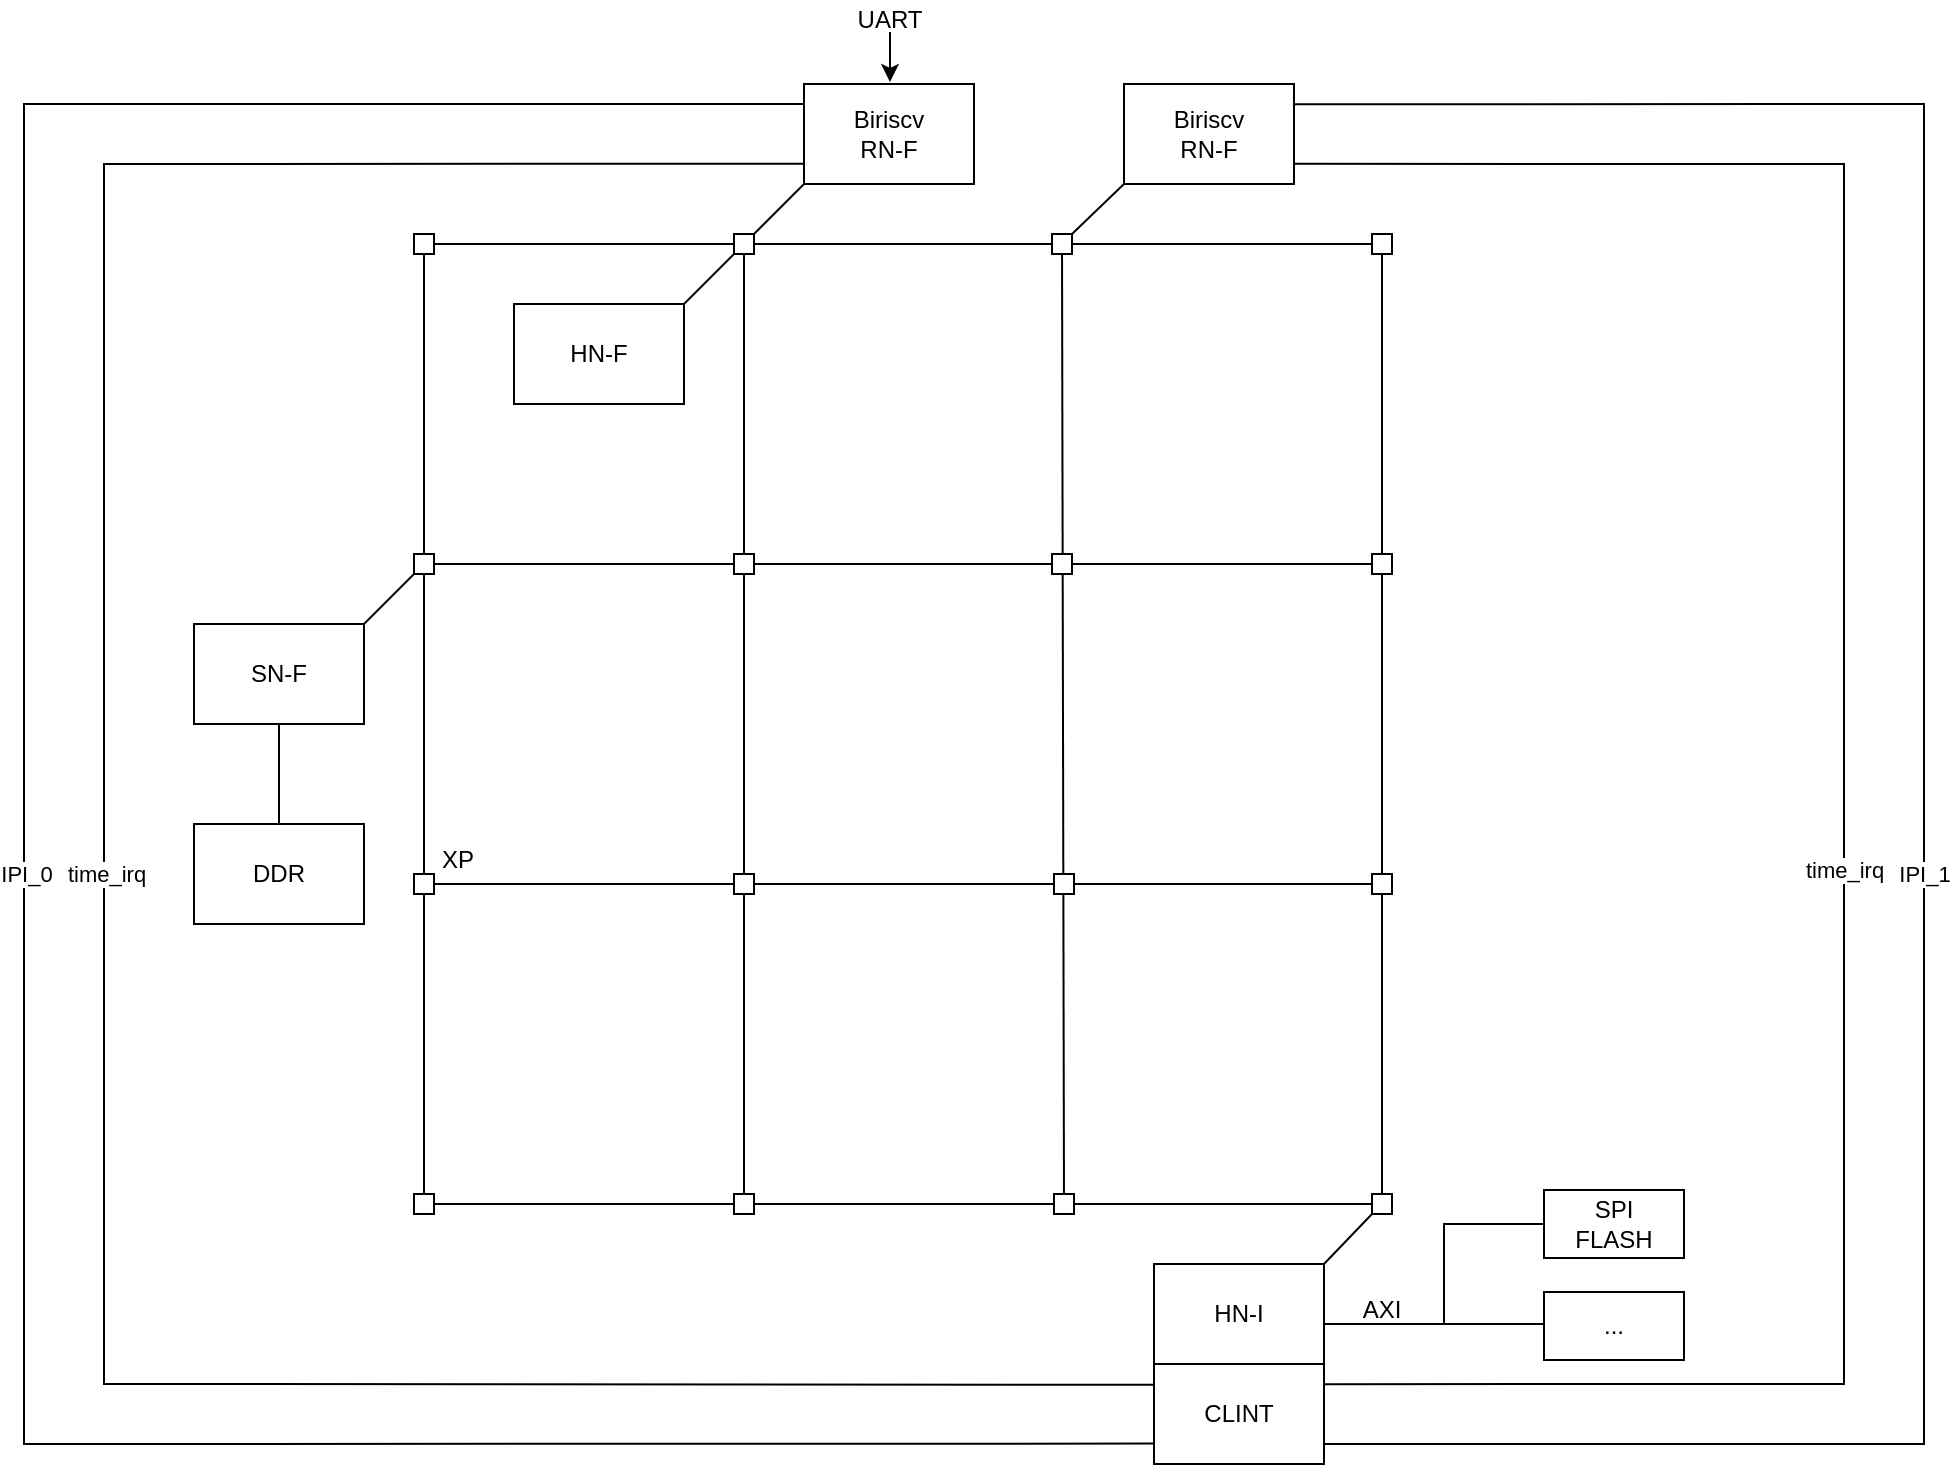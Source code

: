 <mxfile version="21.2.8" type="device">
  <diagram name="Page-1" id="LC4A4CDqA60hoJebNvqy">
    <mxGraphModel dx="1990" dy="1212" grid="1" gridSize="10" guides="1" tooltips="1" connect="1" arrows="1" fold="1" page="1" pageScale="1" pageWidth="1169" pageHeight="827" math="0" shadow="0">
      <root>
        <mxCell id="0" />
        <mxCell id="1" parent="0" />
        <mxCell id="0xmivkQUzniH5dG8GMv2-1" value="" style="endArrow=none;html=1;rounded=0;" edge="1" parent="1">
          <mxGeometry width="50" height="50" relative="1" as="geometry">
            <mxPoint x="320" y="160" as="sourcePoint" />
            <mxPoint x="800" y="160" as="targetPoint" />
          </mxGeometry>
        </mxCell>
        <mxCell id="0xmivkQUzniH5dG8GMv2-2" value="" style="endArrow=none;html=1;rounded=0;" edge="1" parent="1">
          <mxGeometry width="50" height="50" relative="1" as="geometry">
            <mxPoint x="320" y="320" as="sourcePoint" />
            <mxPoint x="800" y="320" as="targetPoint" />
          </mxGeometry>
        </mxCell>
        <mxCell id="0xmivkQUzniH5dG8GMv2-3" value="" style="endArrow=none;html=1;rounded=0;" edge="1" parent="1">
          <mxGeometry width="50" height="50" relative="1" as="geometry">
            <mxPoint x="320" y="480" as="sourcePoint" />
            <mxPoint x="800" y="480" as="targetPoint" />
          </mxGeometry>
        </mxCell>
        <mxCell id="0xmivkQUzniH5dG8GMv2-4" value="" style="endArrow=none;html=1;rounded=0;" edge="1" parent="1">
          <mxGeometry width="50" height="50" relative="1" as="geometry">
            <mxPoint x="320" y="640" as="sourcePoint" />
            <mxPoint x="800" y="640" as="targetPoint" />
          </mxGeometry>
        </mxCell>
        <mxCell id="0xmivkQUzniH5dG8GMv2-5" value="" style="endArrow=none;html=1;rounded=0;" edge="1" parent="1">
          <mxGeometry width="50" height="50" relative="1" as="geometry">
            <mxPoint x="320" y="640" as="sourcePoint" />
            <mxPoint x="320" y="160" as="targetPoint" />
          </mxGeometry>
        </mxCell>
        <mxCell id="0xmivkQUzniH5dG8GMv2-6" value="" style="endArrow=none;html=1;rounded=0;" edge="1" parent="1">
          <mxGeometry width="50" height="50" relative="1" as="geometry">
            <mxPoint x="480" y="640" as="sourcePoint" />
            <mxPoint x="480" y="160" as="targetPoint" />
          </mxGeometry>
        </mxCell>
        <mxCell id="0xmivkQUzniH5dG8GMv2-7" value="" style="endArrow=none;html=1;rounded=0;" edge="1" parent="1">
          <mxGeometry width="50" height="50" relative="1" as="geometry">
            <mxPoint x="640" y="640" as="sourcePoint" />
            <mxPoint x="639" y="160" as="targetPoint" />
          </mxGeometry>
        </mxCell>
        <mxCell id="0xmivkQUzniH5dG8GMv2-8" value="" style="endArrow=none;html=1;rounded=0;" edge="1" parent="1">
          <mxGeometry width="50" height="50" relative="1" as="geometry">
            <mxPoint x="799" y="640" as="sourcePoint" />
            <mxPoint x="799" y="160" as="targetPoint" />
          </mxGeometry>
        </mxCell>
        <mxCell id="0xmivkQUzniH5dG8GMv2-25" value="" style="rounded=0;whiteSpace=wrap;html=1;" vertex="1" parent="1">
          <mxGeometry x="315" y="315" width="10" height="10" as="geometry" />
        </mxCell>
        <mxCell id="0xmivkQUzniH5dG8GMv2-26" value="" style="rounded=0;whiteSpace=wrap;html=1;" vertex="1" parent="1">
          <mxGeometry x="315" y="155" width="10" height="10" as="geometry" />
        </mxCell>
        <mxCell id="0xmivkQUzniH5dG8GMv2-27" value="" style="rounded=0;whiteSpace=wrap;html=1;" vertex="1" parent="1">
          <mxGeometry x="315" y="635" width="10" height="10" as="geometry" />
        </mxCell>
        <mxCell id="0xmivkQUzniH5dG8GMv2-28" value="" style="rounded=0;whiteSpace=wrap;html=1;" vertex="1" parent="1">
          <mxGeometry x="315" y="475" width="10" height="10" as="geometry" />
        </mxCell>
        <mxCell id="0xmivkQUzniH5dG8GMv2-29" value="" style="rounded=0;whiteSpace=wrap;html=1;" vertex="1" parent="1">
          <mxGeometry x="475" y="315" width="10" height="10" as="geometry" />
        </mxCell>
        <mxCell id="0xmivkQUzniH5dG8GMv2-30" value="" style="rounded=0;whiteSpace=wrap;html=1;" vertex="1" parent="1">
          <mxGeometry x="475" y="155" width="10" height="10" as="geometry" />
        </mxCell>
        <mxCell id="0xmivkQUzniH5dG8GMv2-31" value="" style="rounded=0;whiteSpace=wrap;html=1;" vertex="1" parent="1">
          <mxGeometry x="475" y="635" width="10" height="10" as="geometry" />
        </mxCell>
        <mxCell id="0xmivkQUzniH5dG8GMv2-32" value="" style="rounded=0;whiteSpace=wrap;html=1;" vertex="1" parent="1">
          <mxGeometry x="475" y="475" width="10" height="10" as="geometry" />
        </mxCell>
        <mxCell id="0xmivkQUzniH5dG8GMv2-33" value="" style="rounded=0;whiteSpace=wrap;html=1;" vertex="1" parent="1">
          <mxGeometry x="634" y="315" width="10" height="10" as="geometry" />
        </mxCell>
        <mxCell id="0xmivkQUzniH5dG8GMv2-34" value="" style="rounded=0;whiteSpace=wrap;html=1;" vertex="1" parent="1">
          <mxGeometry x="634" y="155" width="10" height="10" as="geometry" />
        </mxCell>
        <mxCell id="0xmivkQUzniH5dG8GMv2-35" value="" style="rounded=0;whiteSpace=wrap;html=1;" vertex="1" parent="1">
          <mxGeometry x="635" y="635" width="10" height="10" as="geometry" />
        </mxCell>
        <mxCell id="0xmivkQUzniH5dG8GMv2-36" value="" style="rounded=0;whiteSpace=wrap;html=1;" vertex="1" parent="1">
          <mxGeometry x="635" y="475" width="10" height="10" as="geometry" />
        </mxCell>
        <mxCell id="0xmivkQUzniH5dG8GMv2-37" value="" style="rounded=0;whiteSpace=wrap;html=1;" vertex="1" parent="1">
          <mxGeometry x="794" y="315" width="10" height="10" as="geometry" />
        </mxCell>
        <mxCell id="0xmivkQUzniH5dG8GMv2-38" value="" style="rounded=0;whiteSpace=wrap;html=1;" vertex="1" parent="1">
          <mxGeometry x="794" y="155" width="10" height="10" as="geometry" />
        </mxCell>
        <mxCell id="0xmivkQUzniH5dG8GMv2-39" value="" style="rounded=0;whiteSpace=wrap;html=1;" vertex="1" parent="1">
          <mxGeometry x="794" y="635" width="10" height="10" as="geometry" />
        </mxCell>
        <mxCell id="0xmivkQUzniH5dG8GMv2-40" value="" style="rounded=0;whiteSpace=wrap;html=1;" vertex="1" parent="1">
          <mxGeometry x="794" y="475" width="10" height="10" as="geometry" />
        </mxCell>
        <mxCell id="0xmivkQUzniH5dG8GMv2-42" value="Biriscv&lt;br&gt;RN-F" style="rounded=0;whiteSpace=wrap;html=1;" vertex="1" parent="1">
          <mxGeometry x="510" y="80" width="85" height="50" as="geometry" />
        </mxCell>
        <mxCell id="0xmivkQUzniH5dG8GMv2-43" value="" style="endArrow=none;html=1;rounded=0;entryX=0;entryY=1;entryDx=0;entryDy=0;exitX=1;exitY=0;exitDx=0;exitDy=0;" edge="1" parent="1" source="0xmivkQUzniH5dG8GMv2-30" target="0xmivkQUzniH5dG8GMv2-42">
          <mxGeometry width="50" height="50" relative="1" as="geometry">
            <mxPoint x="496" y="155" as="sourcePoint" />
            <mxPoint x="510" y="135" as="targetPoint" />
          </mxGeometry>
        </mxCell>
        <mxCell id="0xmivkQUzniH5dG8GMv2-46" value="Biriscv&lt;br&gt;RN-F" style="rounded=0;whiteSpace=wrap;html=1;" vertex="1" parent="1">
          <mxGeometry x="670" y="80" width="85" height="50" as="geometry" />
        </mxCell>
        <mxCell id="0xmivkQUzniH5dG8GMv2-47" value="" style="endArrow=none;html=1;rounded=0;entryX=0;entryY=1;entryDx=0;entryDy=0;exitX=1;exitY=0;exitDx=0;exitDy=0;" edge="1" parent="1" target="0xmivkQUzniH5dG8GMv2-46">
          <mxGeometry width="50" height="50" relative="1" as="geometry">
            <mxPoint x="644" y="155" as="sourcePoint" />
            <mxPoint x="670" y="135" as="targetPoint" />
          </mxGeometry>
        </mxCell>
        <mxCell id="0xmivkQUzniH5dG8GMv2-48" value="" style="endArrow=none;html=1;rounded=0;" edge="1" parent="1">
          <mxGeometry width="50" height="50" relative="1" as="geometry">
            <mxPoint x="770" y="670" as="sourcePoint" />
            <mxPoint x="794" y="645" as="targetPoint" />
          </mxGeometry>
        </mxCell>
        <mxCell id="0xmivkQUzniH5dG8GMv2-49" value="HN-I" style="rounded=0;whiteSpace=wrap;html=1;" vertex="1" parent="1">
          <mxGeometry x="685" y="670" width="85" height="50" as="geometry" />
        </mxCell>
        <mxCell id="0xmivkQUzniH5dG8GMv2-50" value="" style="endArrow=none;html=1;rounded=0;" edge="1" parent="1">
          <mxGeometry width="50" height="50" relative="1" as="geometry">
            <mxPoint x="770" y="700" as="sourcePoint" />
            <mxPoint x="830" y="700" as="targetPoint" />
          </mxGeometry>
        </mxCell>
        <mxCell id="0xmivkQUzniH5dG8GMv2-51" value="AXI" style="text;strokeColor=none;align=center;fillColor=none;html=1;verticalAlign=middle;whiteSpace=wrap;rounded=0;" vertex="1" parent="1">
          <mxGeometry x="784" y="683" width="30" height="20" as="geometry" />
        </mxCell>
        <mxCell id="0xmivkQUzniH5dG8GMv2-55" value="" style="endArrow=none;html=1;rounded=0;" edge="1" parent="1">
          <mxGeometry width="50" height="50" relative="1" as="geometry">
            <mxPoint x="830" y="700" as="sourcePoint" />
            <mxPoint x="880" y="650" as="targetPoint" />
            <Array as="points">
              <mxPoint x="830" y="650" />
            </Array>
          </mxGeometry>
        </mxCell>
        <mxCell id="0xmivkQUzniH5dG8GMv2-58" value="..." style="rounded=0;whiteSpace=wrap;html=1;" vertex="1" parent="1">
          <mxGeometry x="880" y="684" width="70" height="34" as="geometry" />
        </mxCell>
        <mxCell id="0xmivkQUzniH5dG8GMv2-59" value="" style="endArrow=none;html=1;rounded=0;" edge="1" parent="1">
          <mxGeometry width="50" height="50" relative="1" as="geometry">
            <mxPoint x="830" y="700" as="sourcePoint" />
            <mxPoint x="880" y="700" as="targetPoint" />
            <Array as="points" />
          </mxGeometry>
        </mxCell>
        <mxCell id="0xmivkQUzniH5dG8GMv2-60" value="" style="endArrow=none;html=1;rounded=0;" edge="1" parent="1">
          <mxGeometry width="50" height="50" relative="1" as="geometry">
            <mxPoint x="290" y="350" as="sourcePoint" />
            <mxPoint x="315" y="325" as="targetPoint" />
          </mxGeometry>
        </mxCell>
        <mxCell id="0xmivkQUzniH5dG8GMv2-61" value="SN-F" style="rounded=0;whiteSpace=wrap;html=1;" vertex="1" parent="1">
          <mxGeometry x="205" y="350" width="85" height="50" as="geometry" />
        </mxCell>
        <mxCell id="0xmivkQUzniH5dG8GMv2-62" value="DDR" style="rounded=0;whiteSpace=wrap;html=1;" vertex="1" parent="1">
          <mxGeometry x="205" y="450" width="85" height="50" as="geometry" />
        </mxCell>
        <mxCell id="0xmivkQUzniH5dG8GMv2-63" value="" style="endArrow=none;html=1;rounded=0;entryX=0.5;entryY=1;entryDx=0;entryDy=0;exitX=0.5;exitY=0;exitDx=0;exitDy=0;" edge="1" parent="1" source="0xmivkQUzniH5dG8GMv2-62" target="0xmivkQUzniH5dG8GMv2-61">
          <mxGeometry width="50" height="50" relative="1" as="geometry">
            <mxPoint x="210" y="460" as="sourcePoint" />
            <mxPoint x="260" y="410" as="targetPoint" />
          </mxGeometry>
        </mxCell>
        <mxCell id="0xmivkQUzniH5dG8GMv2-64" value="XP" style="text;strokeColor=none;align=center;fillColor=none;html=1;verticalAlign=middle;whiteSpace=wrap;rounded=0;" vertex="1" parent="1">
          <mxGeometry x="322" y="458" width="30" height="20" as="geometry" />
        </mxCell>
        <mxCell id="0xmivkQUzniH5dG8GMv2-66" value="" style="endArrow=none;html=1;rounded=0;entryX=0;entryY=1;entryDx=0;entryDy=0;exitX=1;exitY=0;exitDx=0;exitDy=0;" edge="1" parent="1">
          <mxGeometry width="50" height="50" relative="1" as="geometry">
            <mxPoint x="450" y="190" as="sourcePoint" />
            <mxPoint x="475" y="165" as="targetPoint" />
          </mxGeometry>
        </mxCell>
        <mxCell id="0xmivkQUzniH5dG8GMv2-69" value="HN-F" style="rounded=0;whiteSpace=wrap;html=1;" vertex="1" parent="1">
          <mxGeometry x="365" y="190" width="85" height="50" as="geometry" />
        </mxCell>
        <mxCell id="0xmivkQUzniH5dG8GMv2-82" value="SPI&lt;br&gt;FLASH" style="rounded=0;whiteSpace=wrap;html=1;" vertex="1" parent="1">
          <mxGeometry x="880" y="633" width="70" height="34" as="geometry" />
        </mxCell>
        <mxCell id="0xmivkQUzniH5dG8GMv2-87" value="UART" style="text;strokeColor=none;align=center;fillColor=none;html=1;verticalAlign=middle;whiteSpace=wrap;rounded=0;" vertex="1" parent="1">
          <mxGeometry x="537.5" y="38" width="30" height="20" as="geometry" />
        </mxCell>
        <mxCell id="0xmivkQUzniH5dG8GMv2-89" value="" style="endArrow=classic;html=1;rounded=0;entryX=0.5;entryY=0;entryDx=0;entryDy=0;endFill=1;exitX=0.5;exitY=1;exitDx=0;exitDy=0;" edge="1" parent="1">
          <mxGeometry width="50" height="50" relative="1" as="geometry">
            <mxPoint x="553" y="54" as="sourcePoint" />
            <mxPoint x="553" y="79" as="targetPoint" />
          </mxGeometry>
        </mxCell>
        <mxCell id="0xmivkQUzniH5dG8GMv2-93" value="" style="endArrow=none;html=1;rounded=0;exitX=-0.005;exitY=0.797;exitDx=0;exitDy=0;exitPerimeter=0;entryX=-0.002;entryY=0.208;entryDx=0;entryDy=0;entryPerimeter=0;" edge="1" parent="1" source="0xmivkQUzniH5dG8GMv2-42" target="0xmivkQUzniH5dG8GMv2-94">
          <mxGeometry width="50" height="50" relative="1" as="geometry">
            <mxPoint x="485" y="734.5" as="sourcePoint" />
            <mxPoint x="685" y="734.5" as="targetPoint" />
            <Array as="points">
              <mxPoint x="160" y="120" />
              <mxPoint x="160" y="730" />
            </Array>
          </mxGeometry>
        </mxCell>
        <mxCell id="0xmivkQUzniH5dG8GMv2-97" value="time_irq" style="edgeLabel;html=1;align=center;verticalAlign=middle;resizable=0;points=[];" vertex="1" connectable="0" parent="0xmivkQUzniH5dG8GMv2-93">
          <mxGeometry x="-0.07" y="1" relative="1" as="geometry">
            <mxPoint y="14" as="offset" />
          </mxGeometry>
        </mxCell>
        <mxCell id="0xmivkQUzniH5dG8GMv2-94" value="CLINT" style="rounded=0;whiteSpace=wrap;html=1;" vertex="1" parent="1">
          <mxGeometry x="685" y="720" width="85" height="50" as="geometry" />
        </mxCell>
        <mxCell id="0xmivkQUzniH5dG8GMv2-95" value="" style="endArrow=none;html=1;rounded=0;entryX=1.002;entryY=0.798;entryDx=0;entryDy=0;exitX=1.001;exitY=0.202;exitDx=0;exitDy=0;entryPerimeter=0;exitPerimeter=0;" edge="1" parent="1" source="0xmivkQUzniH5dG8GMv2-94" target="0xmivkQUzniH5dG8GMv2-46">
          <mxGeometry width="50" height="50" relative="1" as="geometry">
            <mxPoint x="770" y="735" as="sourcePoint" />
            <mxPoint x="810" y="170" as="targetPoint" />
            <Array as="points">
              <mxPoint x="1030" y="730" />
              <mxPoint x="1030" y="120" />
            </Array>
          </mxGeometry>
        </mxCell>
        <mxCell id="0xmivkQUzniH5dG8GMv2-96" value="time_irq" style="edgeLabel;html=1;align=center;verticalAlign=middle;resizable=0;points=[];" vertex="1" connectable="0" parent="0xmivkQUzniH5dG8GMv2-95">
          <mxGeometry x="-0.08" relative="1" as="geometry">
            <mxPoint y="9" as="offset" />
          </mxGeometry>
        </mxCell>
        <mxCell id="0xmivkQUzniH5dG8GMv2-98" value="" style="endArrow=none;html=1;rounded=0;exitX=-0.005;exitY=0.199;exitDx=0;exitDy=0;exitPerimeter=0;entryX=-0.002;entryY=0.796;entryDx=0;entryDy=0;entryPerimeter=0;" edge="1" parent="1" source="0xmivkQUzniH5dG8GMv2-42" target="0xmivkQUzniH5dG8GMv2-94">
          <mxGeometry width="50" height="50" relative="1" as="geometry">
            <mxPoint x="510" y="88" as="sourcePoint" />
            <mxPoint x="685" y="717.5" as="targetPoint" />
            <Array as="points">
              <mxPoint x="120" y="90" />
              <mxPoint x="120" y="760" />
            </Array>
          </mxGeometry>
        </mxCell>
        <mxCell id="0xmivkQUzniH5dG8GMv2-99" value="IPI_0" style="edgeLabel;html=1;align=center;verticalAlign=middle;resizable=0;points=[];" vertex="1" connectable="0" parent="0xmivkQUzniH5dG8GMv2-98">
          <mxGeometry x="-0.07" y="1" relative="1" as="geometry">
            <mxPoint y="19" as="offset" />
          </mxGeometry>
        </mxCell>
        <mxCell id="0xmivkQUzniH5dG8GMv2-100" value="" style="endArrow=none;html=1;rounded=0;entryX=1.003;entryY=0.202;entryDx=0;entryDy=0;entryPerimeter=0;" edge="1" parent="1" target="0xmivkQUzniH5dG8GMv2-46">
          <mxGeometry width="50" height="50" relative="1" as="geometry">
            <mxPoint x="770" y="760" as="sourcePoint" />
            <mxPoint x="755" y="130" as="targetPoint" />
            <Array as="points">
              <mxPoint x="1070" y="760" />
              <mxPoint x="1070" y="90" />
            </Array>
          </mxGeometry>
        </mxCell>
        <mxCell id="0xmivkQUzniH5dG8GMv2-101" value="IPI_1" style="edgeLabel;html=1;align=center;verticalAlign=middle;resizable=0;points=[];" vertex="1" connectable="0" parent="0xmivkQUzniH5dG8GMv2-100">
          <mxGeometry x="-0.08" relative="1" as="geometry">
            <mxPoint y="6" as="offset" />
          </mxGeometry>
        </mxCell>
      </root>
    </mxGraphModel>
  </diagram>
</mxfile>
